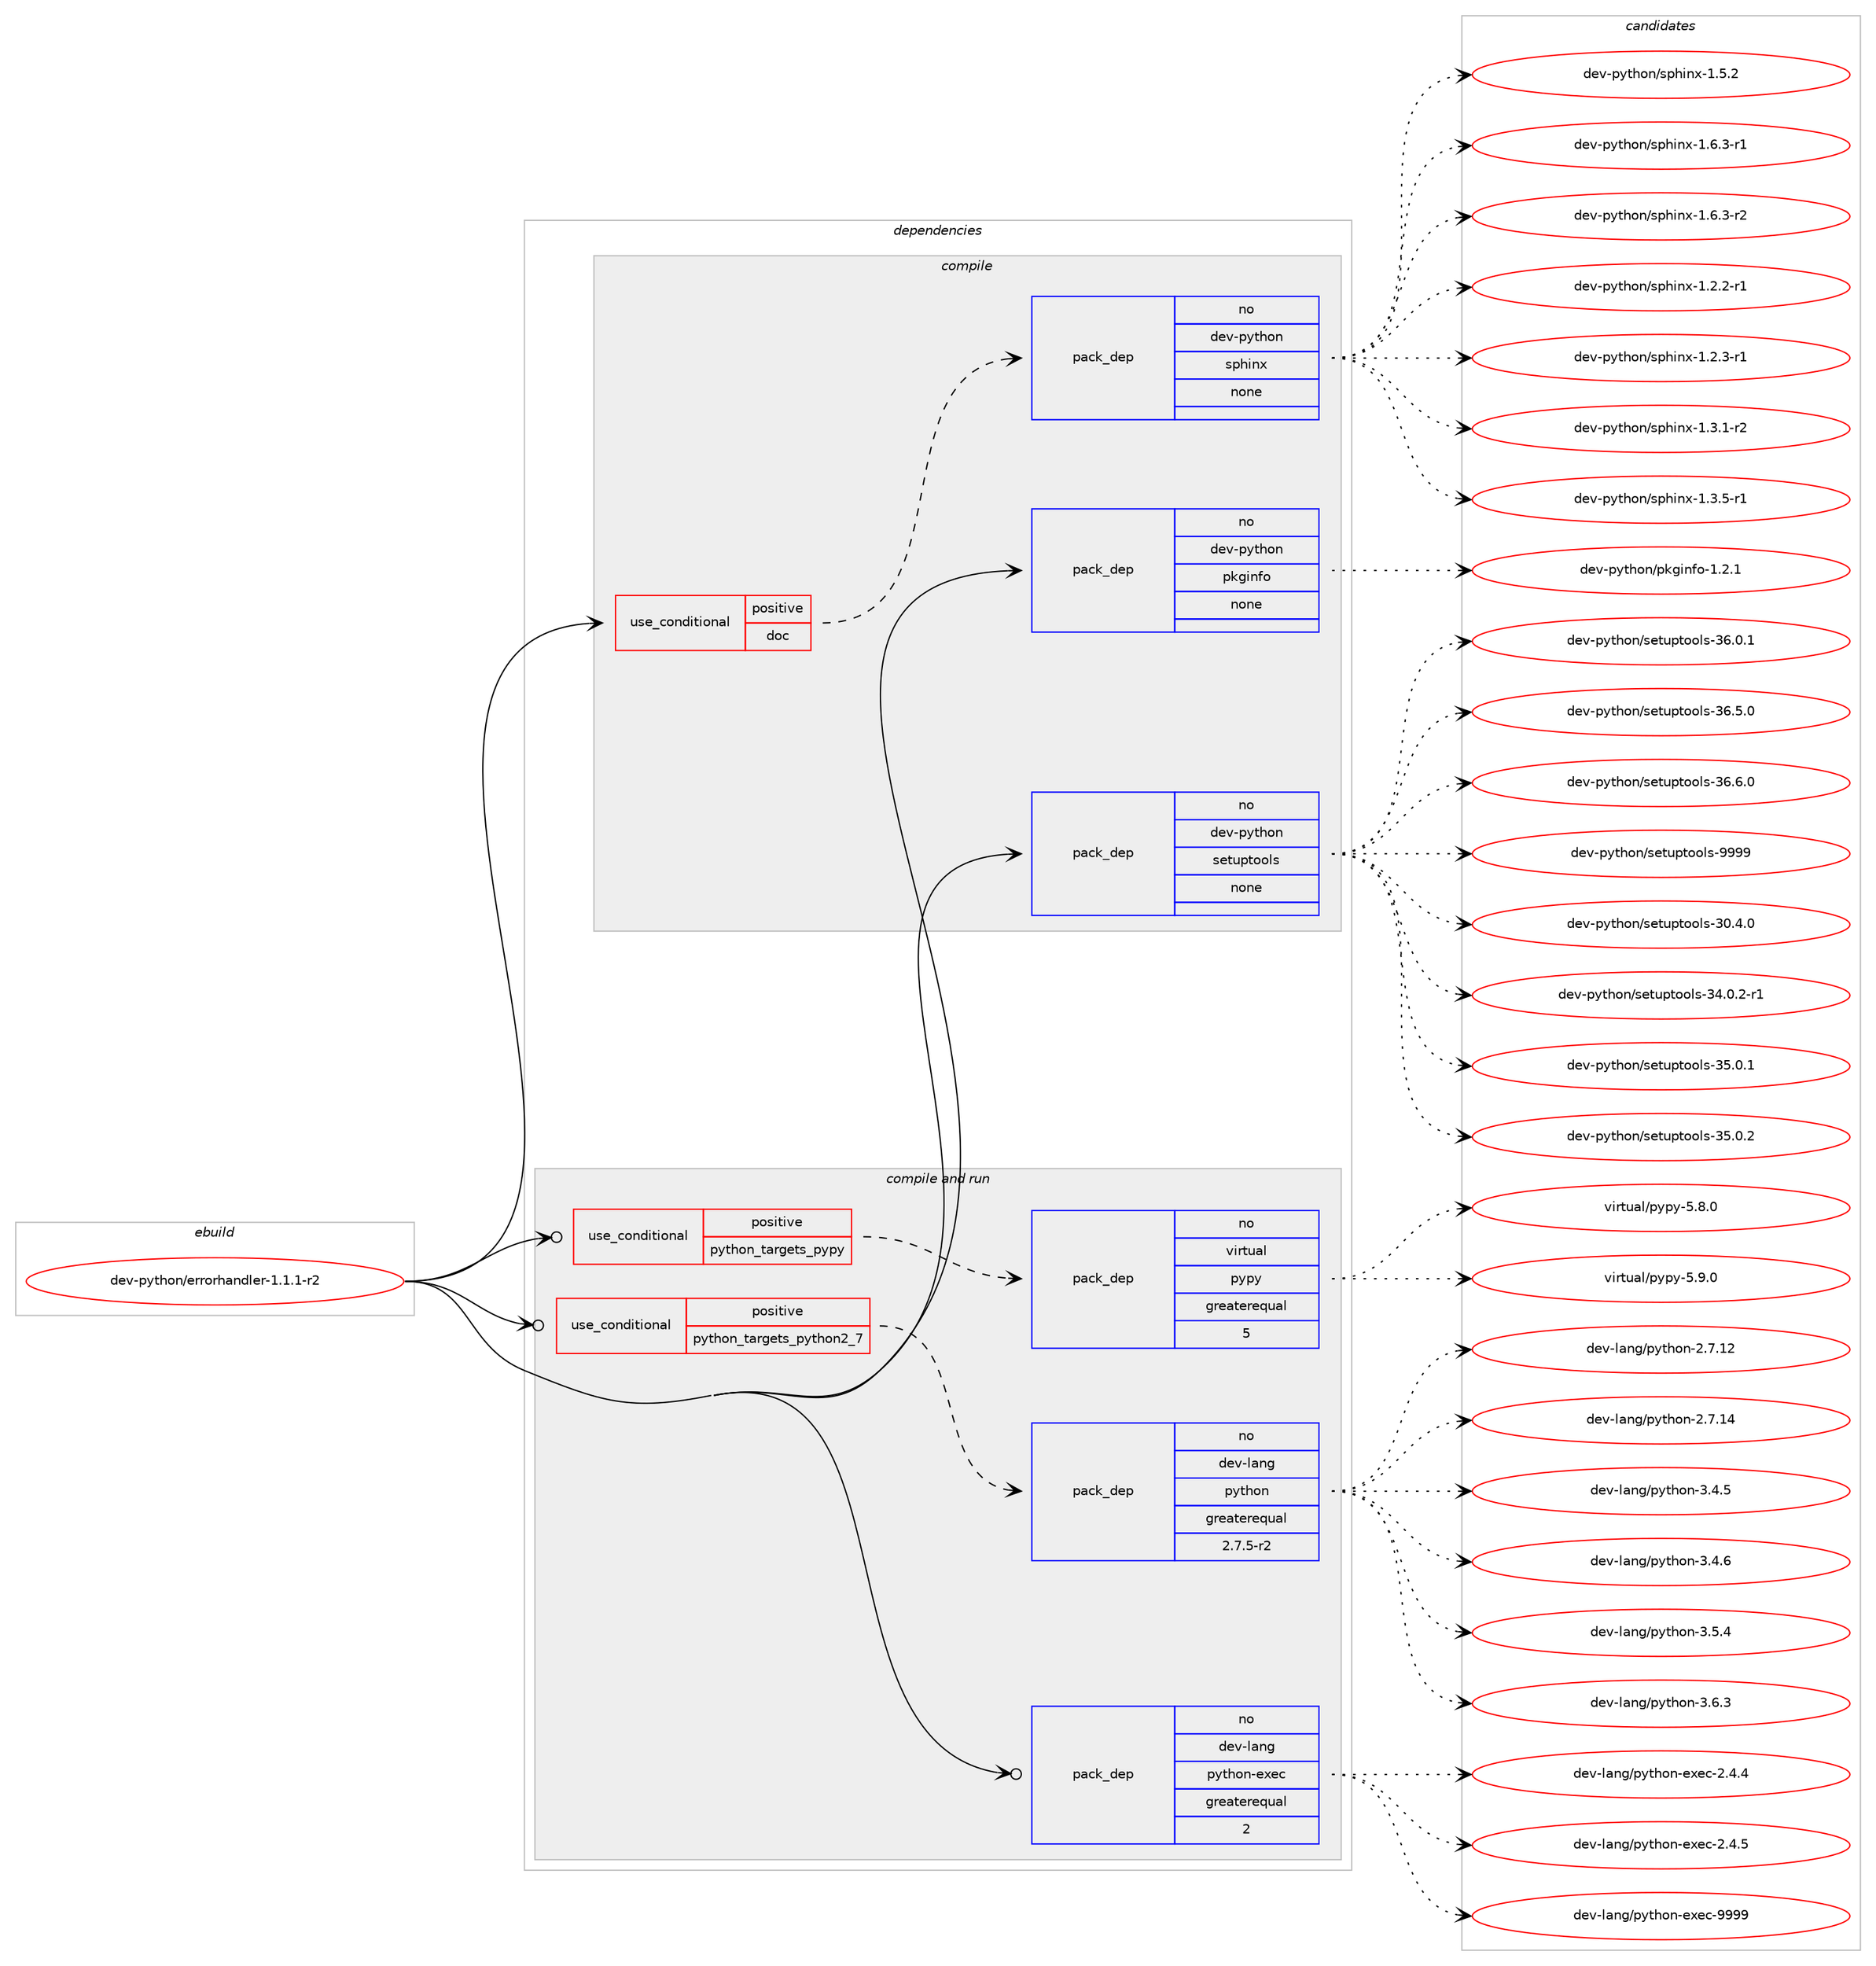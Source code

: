 digraph prolog {

# *************
# Graph options
# *************

newrank=true;
concentrate=true;
compound=true;
graph [rankdir=LR,fontname=Helvetica,fontsize=10,ranksep=1.5];#, ranksep=2.5, nodesep=0.2];
edge  [arrowhead=vee];
node  [fontname=Helvetica,fontsize=10];

# **********
# The ebuild
# **********

subgraph cluster_leftcol {
color=gray;
rank=same;
label=<<i>ebuild</i>>;
id [label="dev-python/errorhandler-1.1.1-r2", color=red, width=4, href="../dev-python/errorhandler-1.1.1-r2.svg"];
}

# ****************
# The dependencies
# ****************

subgraph cluster_midcol {
color=gray;
label=<<i>dependencies</i>>;
subgraph cluster_compile {
fillcolor="#eeeeee";
style=filled;
label=<<i>compile</i>>;
subgraph cond32449 {
dependency156261 [label=<<TABLE BORDER="0" CELLBORDER="1" CELLSPACING="0" CELLPADDING="4"><TR><TD ROWSPAN="3" CELLPADDING="10">use_conditional</TD></TR><TR><TD>positive</TD></TR><TR><TD>doc</TD></TR></TABLE>>, shape=none, color=red];
subgraph pack119975 {
dependency156262 [label=<<TABLE BORDER="0" CELLBORDER="1" CELLSPACING="0" CELLPADDING="4" WIDTH="220"><TR><TD ROWSPAN="6" CELLPADDING="30">pack_dep</TD></TR><TR><TD WIDTH="110">no</TD></TR><TR><TD>dev-python</TD></TR><TR><TD>sphinx</TD></TR><TR><TD>none</TD></TR><TR><TD></TD></TR></TABLE>>, shape=none, color=blue];
}
dependency156261:e -> dependency156262:w [weight=20,style="dashed",arrowhead="vee"];
}
id:e -> dependency156261:w [weight=20,style="solid",arrowhead="vee"];
subgraph pack119976 {
dependency156263 [label=<<TABLE BORDER="0" CELLBORDER="1" CELLSPACING="0" CELLPADDING="4" WIDTH="220"><TR><TD ROWSPAN="6" CELLPADDING="30">pack_dep</TD></TR><TR><TD WIDTH="110">no</TD></TR><TR><TD>dev-python</TD></TR><TR><TD>pkginfo</TD></TR><TR><TD>none</TD></TR><TR><TD></TD></TR></TABLE>>, shape=none, color=blue];
}
id:e -> dependency156263:w [weight=20,style="solid",arrowhead="vee"];
subgraph pack119977 {
dependency156264 [label=<<TABLE BORDER="0" CELLBORDER="1" CELLSPACING="0" CELLPADDING="4" WIDTH="220"><TR><TD ROWSPAN="6" CELLPADDING="30">pack_dep</TD></TR><TR><TD WIDTH="110">no</TD></TR><TR><TD>dev-python</TD></TR><TR><TD>setuptools</TD></TR><TR><TD>none</TD></TR><TR><TD></TD></TR></TABLE>>, shape=none, color=blue];
}
id:e -> dependency156264:w [weight=20,style="solid",arrowhead="vee"];
}
subgraph cluster_compileandrun {
fillcolor="#eeeeee";
style=filled;
label=<<i>compile and run</i>>;
subgraph cond32450 {
dependency156265 [label=<<TABLE BORDER="0" CELLBORDER="1" CELLSPACING="0" CELLPADDING="4"><TR><TD ROWSPAN="3" CELLPADDING="10">use_conditional</TD></TR><TR><TD>positive</TD></TR><TR><TD>python_targets_pypy</TD></TR></TABLE>>, shape=none, color=red];
subgraph pack119978 {
dependency156266 [label=<<TABLE BORDER="0" CELLBORDER="1" CELLSPACING="0" CELLPADDING="4" WIDTH="220"><TR><TD ROWSPAN="6" CELLPADDING="30">pack_dep</TD></TR><TR><TD WIDTH="110">no</TD></TR><TR><TD>virtual</TD></TR><TR><TD>pypy</TD></TR><TR><TD>greaterequal</TD></TR><TR><TD>5</TD></TR></TABLE>>, shape=none, color=blue];
}
dependency156265:e -> dependency156266:w [weight=20,style="dashed",arrowhead="vee"];
}
id:e -> dependency156265:w [weight=20,style="solid",arrowhead="odotvee"];
subgraph cond32451 {
dependency156267 [label=<<TABLE BORDER="0" CELLBORDER="1" CELLSPACING="0" CELLPADDING="4"><TR><TD ROWSPAN="3" CELLPADDING="10">use_conditional</TD></TR><TR><TD>positive</TD></TR><TR><TD>python_targets_python2_7</TD></TR></TABLE>>, shape=none, color=red];
subgraph pack119979 {
dependency156268 [label=<<TABLE BORDER="0" CELLBORDER="1" CELLSPACING="0" CELLPADDING="4" WIDTH="220"><TR><TD ROWSPAN="6" CELLPADDING="30">pack_dep</TD></TR><TR><TD WIDTH="110">no</TD></TR><TR><TD>dev-lang</TD></TR><TR><TD>python</TD></TR><TR><TD>greaterequal</TD></TR><TR><TD>2.7.5-r2</TD></TR></TABLE>>, shape=none, color=blue];
}
dependency156267:e -> dependency156268:w [weight=20,style="dashed",arrowhead="vee"];
}
id:e -> dependency156267:w [weight=20,style="solid",arrowhead="odotvee"];
subgraph pack119980 {
dependency156269 [label=<<TABLE BORDER="0" CELLBORDER="1" CELLSPACING="0" CELLPADDING="4" WIDTH="220"><TR><TD ROWSPAN="6" CELLPADDING="30">pack_dep</TD></TR><TR><TD WIDTH="110">no</TD></TR><TR><TD>dev-lang</TD></TR><TR><TD>python-exec</TD></TR><TR><TD>greaterequal</TD></TR><TR><TD>2</TD></TR></TABLE>>, shape=none, color=blue];
}
id:e -> dependency156269:w [weight=20,style="solid",arrowhead="odotvee"];
}
subgraph cluster_run {
fillcolor="#eeeeee";
style=filled;
label=<<i>run</i>>;
}
}

# **************
# The candidates
# **************

subgraph cluster_choices {
rank=same;
color=gray;
label=<<i>candidates</i>>;

subgraph choice119975 {
color=black;
nodesep=1;
choice10010111845112121116104111110471151121041051101204549465046504511449 [label="dev-python/sphinx-1.2.2-r1", color=red, width=4,href="../dev-python/sphinx-1.2.2-r1.svg"];
choice10010111845112121116104111110471151121041051101204549465046514511449 [label="dev-python/sphinx-1.2.3-r1", color=red, width=4,href="../dev-python/sphinx-1.2.3-r1.svg"];
choice10010111845112121116104111110471151121041051101204549465146494511450 [label="dev-python/sphinx-1.3.1-r2", color=red, width=4,href="../dev-python/sphinx-1.3.1-r2.svg"];
choice10010111845112121116104111110471151121041051101204549465146534511449 [label="dev-python/sphinx-1.3.5-r1", color=red, width=4,href="../dev-python/sphinx-1.3.5-r1.svg"];
choice1001011184511212111610411111047115112104105110120454946534650 [label="dev-python/sphinx-1.5.2", color=red, width=4,href="../dev-python/sphinx-1.5.2.svg"];
choice10010111845112121116104111110471151121041051101204549465446514511449 [label="dev-python/sphinx-1.6.3-r1", color=red, width=4,href="../dev-python/sphinx-1.6.3-r1.svg"];
choice10010111845112121116104111110471151121041051101204549465446514511450 [label="dev-python/sphinx-1.6.3-r2", color=red, width=4,href="../dev-python/sphinx-1.6.3-r2.svg"];
dependency156262:e -> choice10010111845112121116104111110471151121041051101204549465046504511449:w [style=dotted,weight="100"];
dependency156262:e -> choice10010111845112121116104111110471151121041051101204549465046514511449:w [style=dotted,weight="100"];
dependency156262:e -> choice10010111845112121116104111110471151121041051101204549465146494511450:w [style=dotted,weight="100"];
dependency156262:e -> choice10010111845112121116104111110471151121041051101204549465146534511449:w [style=dotted,weight="100"];
dependency156262:e -> choice1001011184511212111610411111047115112104105110120454946534650:w [style=dotted,weight="100"];
dependency156262:e -> choice10010111845112121116104111110471151121041051101204549465446514511449:w [style=dotted,weight="100"];
dependency156262:e -> choice10010111845112121116104111110471151121041051101204549465446514511450:w [style=dotted,weight="100"];
}
subgraph choice119976 {
color=black;
nodesep=1;
choice1001011184511212111610411111047112107103105110102111454946504649 [label="dev-python/pkginfo-1.2.1", color=red, width=4,href="../dev-python/pkginfo-1.2.1.svg"];
dependency156263:e -> choice1001011184511212111610411111047112107103105110102111454946504649:w [style=dotted,weight="100"];
}
subgraph choice119977 {
color=black;
nodesep=1;
choice100101118451121211161041111104711510111611711211611111110811545514846524648 [label="dev-python/setuptools-30.4.0", color=red, width=4,href="../dev-python/setuptools-30.4.0.svg"];
choice1001011184511212111610411111047115101116117112116111111108115455152464846504511449 [label="dev-python/setuptools-34.0.2-r1", color=red, width=4,href="../dev-python/setuptools-34.0.2-r1.svg"];
choice100101118451121211161041111104711510111611711211611111110811545515346484649 [label="dev-python/setuptools-35.0.1", color=red, width=4,href="../dev-python/setuptools-35.0.1.svg"];
choice100101118451121211161041111104711510111611711211611111110811545515346484650 [label="dev-python/setuptools-35.0.2", color=red, width=4,href="../dev-python/setuptools-35.0.2.svg"];
choice100101118451121211161041111104711510111611711211611111110811545515446484649 [label="dev-python/setuptools-36.0.1", color=red, width=4,href="../dev-python/setuptools-36.0.1.svg"];
choice100101118451121211161041111104711510111611711211611111110811545515446534648 [label="dev-python/setuptools-36.5.0", color=red, width=4,href="../dev-python/setuptools-36.5.0.svg"];
choice100101118451121211161041111104711510111611711211611111110811545515446544648 [label="dev-python/setuptools-36.6.0", color=red, width=4,href="../dev-python/setuptools-36.6.0.svg"];
choice10010111845112121116104111110471151011161171121161111111081154557575757 [label="dev-python/setuptools-9999", color=red, width=4,href="../dev-python/setuptools-9999.svg"];
dependency156264:e -> choice100101118451121211161041111104711510111611711211611111110811545514846524648:w [style=dotted,weight="100"];
dependency156264:e -> choice1001011184511212111610411111047115101116117112116111111108115455152464846504511449:w [style=dotted,weight="100"];
dependency156264:e -> choice100101118451121211161041111104711510111611711211611111110811545515346484649:w [style=dotted,weight="100"];
dependency156264:e -> choice100101118451121211161041111104711510111611711211611111110811545515346484650:w [style=dotted,weight="100"];
dependency156264:e -> choice100101118451121211161041111104711510111611711211611111110811545515446484649:w [style=dotted,weight="100"];
dependency156264:e -> choice100101118451121211161041111104711510111611711211611111110811545515446534648:w [style=dotted,weight="100"];
dependency156264:e -> choice100101118451121211161041111104711510111611711211611111110811545515446544648:w [style=dotted,weight="100"];
dependency156264:e -> choice10010111845112121116104111110471151011161171121161111111081154557575757:w [style=dotted,weight="100"];
}
subgraph choice119978 {
color=black;
nodesep=1;
choice1181051141161179710847112121112121455346564648 [label="virtual/pypy-5.8.0", color=red, width=4,href="../virtual/pypy-5.8.0.svg"];
choice1181051141161179710847112121112121455346574648 [label="virtual/pypy-5.9.0", color=red, width=4,href="../virtual/pypy-5.9.0.svg"];
dependency156266:e -> choice1181051141161179710847112121112121455346564648:w [style=dotted,weight="100"];
dependency156266:e -> choice1181051141161179710847112121112121455346574648:w [style=dotted,weight="100"];
}
subgraph choice119979 {
color=black;
nodesep=1;
choice10010111845108971101034711212111610411111045504655464950 [label="dev-lang/python-2.7.12", color=red, width=4,href="../dev-lang/python-2.7.12.svg"];
choice10010111845108971101034711212111610411111045504655464952 [label="dev-lang/python-2.7.14", color=red, width=4,href="../dev-lang/python-2.7.14.svg"];
choice100101118451089711010347112121116104111110455146524653 [label="dev-lang/python-3.4.5", color=red, width=4,href="../dev-lang/python-3.4.5.svg"];
choice100101118451089711010347112121116104111110455146524654 [label="dev-lang/python-3.4.6", color=red, width=4,href="../dev-lang/python-3.4.6.svg"];
choice100101118451089711010347112121116104111110455146534652 [label="dev-lang/python-3.5.4", color=red, width=4,href="../dev-lang/python-3.5.4.svg"];
choice100101118451089711010347112121116104111110455146544651 [label="dev-lang/python-3.6.3", color=red, width=4,href="../dev-lang/python-3.6.3.svg"];
dependency156268:e -> choice10010111845108971101034711212111610411111045504655464950:w [style=dotted,weight="100"];
dependency156268:e -> choice10010111845108971101034711212111610411111045504655464952:w [style=dotted,weight="100"];
dependency156268:e -> choice100101118451089711010347112121116104111110455146524653:w [style=dotted,weight="100"];
dependency156268:e -> choice100101118451089711010347112121116104111110455146524654:w [style=dotted,weight="100"];
dependency156268:e -> choice100101118451089711010347112121116104111110455146534652:w [style=dotted,weight="100"];
dependency156268:e -> choice100101118451089711010347112121116104111110455146544651:w [style=dotted,weight="100"];
}
subgraph choice119980 {
color=black;
nodesep=1;
choice1001011184510897110103471121211161041111104510112010199455046524652 [label="dev-lang/python-exec-2.4.4", color=red, width=4,href="../dev-lang/python-exec-2.4.4.svg"];
choice1001011184510897110103471121211161041111104510112010199455046524653 [label="dev-lang/python-exec-2.4.5", color=red, width=4,href="../dev-lang/python-exec-2.4.5.svg"];
choice10010111845108971101034711212111610411111045101120101994557575757 [label="dev-lang/python-exec-9999", color=red, width=4,href="../dev-lang/python-exec-9999.svg"];
dependency156269:e -> choice1001011184510897110103471121211161041111104510112010199455046524652:w [style=dotted,weight="100"];
dependency156269:e -> choice1001011184510897110103471121211161041111104510112010199455046524653:w [style=dotted,weight="100"];
dependency156269:e -> choice10010111845108971101034711212111610411111045101120101994557575757:w [style=dotted,weight="100"];
}
}

}
